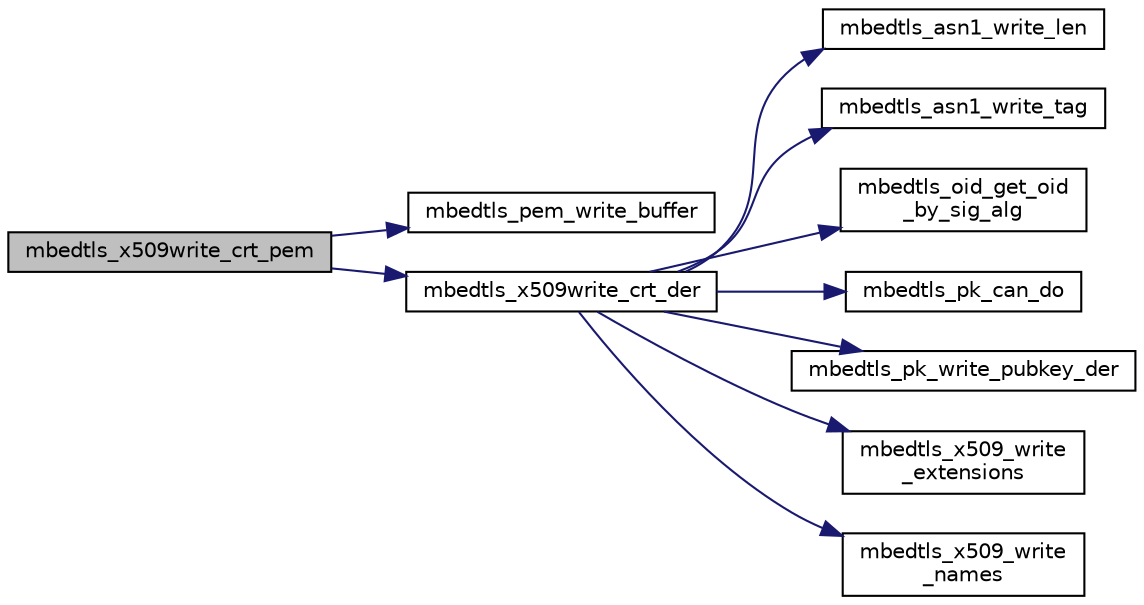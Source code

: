digraph "mbedtls_x509write_crt_pem"
{
 // LATEX_PDF_SIZE
  edge [fontname="Helvetica",fontsize="10",labelfontname="Helvetica",labelfontsize="10"];
  node [fontname="Helvetica",fontsize="10",shape=record];
  rankdir="LR";
  Node1 [label="mbedtls_x509write_crt_pem",height=0.2,width=0.4,color="black", fillcolor="grey75", style="filled", fontcolor="black",tooltip="Write a built up certificate to a X509 PEM string."];
  Node1 -> Node2 [color="midnightblue",fontsize="10",style="solid",fontname="Helvetica"];
  Node2 [label="mbedtls_pem_write_buffer",height=0.2,width=0.4,color="black", fillcolor="white", style="filled",URL="$d5/d32/pem_8c.html#a0fe6df77c4783c3f639ab5e47e5632aa",tooltip="Write a buffer of PEM information from a DER encoded buffer."];
  Node1 -> Node3 [color="midnightblue",fontsize="10",style="solid",fontname="Helvetica"];
  Node3 [label="mbedtls_x509write_crt_der",height=0.2,width=0.4,color="black", fillcolor="white", style="filled",URL="$da/dc4/group__x509__module.html#gada0550c8f7ce3e8b360f69c7475fa32f",tooltip="Write a built up certificate to a X509 DER structure Note: data is written at the end of the buffer!..."];
  Node3 -> Node4 [color="midnightblue",fontsize="10",style="solid",fontname="Helvetica"];
  Node4 [label="mbedtls_asn1_write_len",height=0.2,width=0.4,color="black", fillcolor="white", style="filled",URL="$d7/d40/asn1write_8c.html#a7fe6f4cdba05081bff484a7b286108df",tooltip="Write a length field in ASN.1 format."];
  Node3 -> Node5 [color="midnightblue",fontsize="10",style="solid",fontname="Helvetica"];
  Node5 [label="mbedtls_asn1_write_tag",height=0.2,width=0.4,color="black", fillcolor="white", style="filled",URL="$d7/d40/asn1write_8c.html#a2247b80bd02e2981dc26ce62ffbb1859",tooltip="Write an ASN.1 tag in ASN.1 format."];
  Node3 -> Node6 [color="midnightblue",fontsize="10",style="solid",fontname="Helvetica"];
  Node6 [label="mbedtls_oid_get_oid\l_by_sig_alg",height=0.2,width=0.4,color="black", fillcolor="white", style="filled",URL="$da/d73/oid_8h.html#a95b95cb99e0e954313aed008b38fbb2e",tooltip="Translate md_type and pk_type into SignatureAlgorithm OID."];
  Node3 -> Node7 [color="midnightblue",fontsize="10",style="solid",fontname="Helvetica"];
  Node7 [label="mbedtls_pk_can_do",height=0.2,width=0.4,color="black", fillcolor="white", style="filled",URL="$db/dbd/pk_8c.html#a2d72c66f5e78abe153bdf08874aaabf6",tooltip="Tell if a context can do the operation given by type."];
  Node3 -> Node8 [color="midnightblue",fontsize="10",style="solid",fontname="Helvetica"];
  Node8 [label="mbedtls_pk_write_pubkey_der",height=0.2,width=0.4,color="black", fillcolor="white", style="filled",URL="$d1/dd6/pk_8h.html#af5b7c3953ad6fe8be09d35508ee569f6",tooltip="Write a public key to a SubjectPublicKeyInfo DER structure Note: data is written at the end of the bu..."];
  Node3 -> Node9 [color="midnightblue",fontsize="10",style="solid",fontname="Helvetica"];
  Node9 [label="mbedtls_x509_write\l_extensions",height=0.2,width=0.4,color="black", fillcolor="white", style="filled",URL="$da/dc4/group__x509__module.html#ga0de4dd2a5d7fe95fa9b94e19260e29cf",tooltip=" "];
  Node3 -> Node10 [color="midnightblue",fontsize="10",style="solid",fontname="Helvetica"];
  Node10 [label="mbedtls_x509_write\l_names",height=0.2,width=0.4,color="black", fillcolor="white", style="filled",URL="$da/dc4/group__x509__module.html#ga4787303446416e810ef20d7dcd9b993e",tooltip=" "];
}
